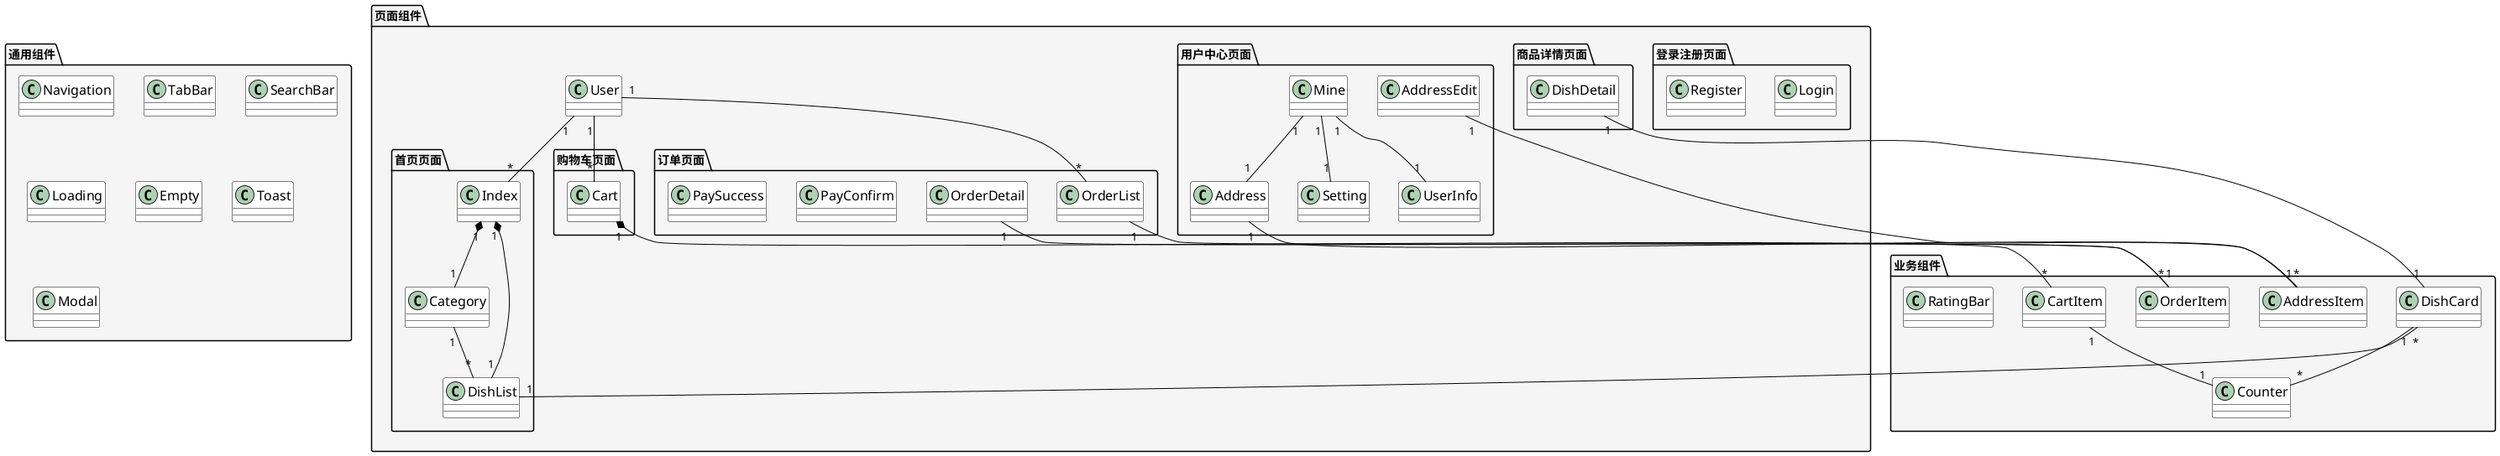 @startuml
skinparam classFontSize 16
skinparam classFontName Arial
skinparam classBackgroundColor White
skinparam classBorderColor Black
skinparam arrowColor Black
skinparam packageBackgroundColor WhiteSmoke

package "页面组件" {
  class User {
  }
  
  package "登录注册页面" {
    class Login
    class Register
  }
  
  package "首页页面" {
    class Index
    class Category
    class DishList
  }
  
  package "商品详情页面" {
    class DishDetail
  }
  
  package "购物车页面" {
    class Cart
  }
  
  package "订单页面" {
    class OrderList
    class OrderDetail
    class PayConfirm
    class PaySuccess
  }
  
  package "用户中心页面" {
    class Mine
    class Address
    class AddressEdit
    class Setting
    class UserInfo
  }
}

package "通用组件" {
  class Navigation
  class TabBar
  class SearchBar
  class Loading
  class Empty
  class Toast
  class Modal
}

package "业务组件" {
  class DishCard
  class CartItem
  class OrderItem
  class AddressItem
  class Counter
  class RatingBar
}

' 关系连接
User "1" -- "*" Index
User "1" -- "*" Cart
User "1" -- "*" OrderList

Index "1" *-- "1" Category
Index "1" *-- "1" DishList
Category "1" -- "*" DishList

DishList "1" -- "*" DishCard
DishCard "1" -- "1" DishDetail
DishCard "1" -- "*" Counter

Cart "1" *-- "*" CartItem
CartItem "1" -- "1" Counter

OrderList "1" -- "*" OrderItem
OrderItem "1" -- "1" OrderDetail

Mine "1" -- "1" UserInfo
Mine "1" -- "1" Address
Mine "1" -- "1" Setting
Address "1" -- "*" AddressItem
AddressItem "1" -- "1" AddressEdit

@enduml 